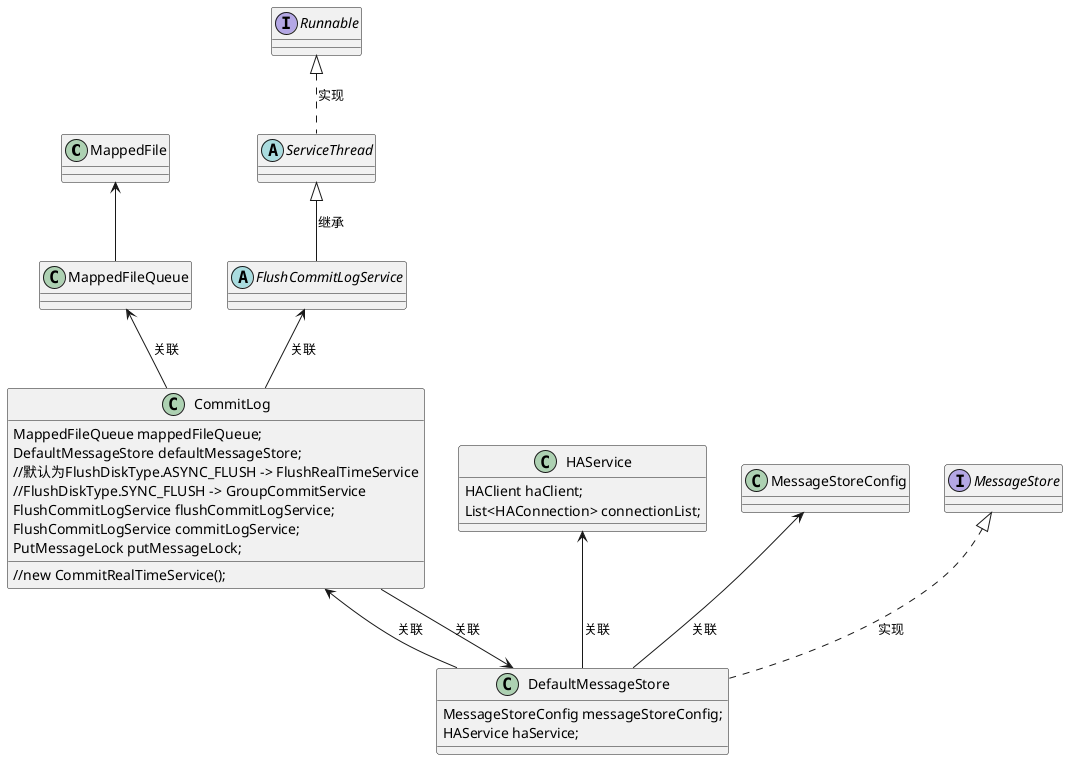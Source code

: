@startuml

class MappedFile
class MappedFileQueue
MappedFile <-- MappedFileQueue

interface Runnable
abstract class ServiceThread
abstract class FlushCommitLogService
Runnable <|.. ServiceThread: 实现
ServiceThread <|-- FlushCommitLogService: 继承

class CommitLog
MappedFileQueue <-- CommitLog: 关联
DefaultMessageStore <-- CommitLog: 关联
FlushCommitLogService <-- CommitLog: 关联



class CommitLog {
MappedFileQueue mappedFileQueue;
DefaultMessageStore defaultMessageStore;
//默认为FlushDiskType.ASYNC_FLUSH -> FlushRealTimeService
//FlushDiskType.SYNC_FLUSH -> GroupCommitService
FlushCommitLogService flushCommitLogService;
//new CommitRealTimeService();
FlushCommitLogService commitLogService;
PutMessageLock putMessageLock;
}

class HAService {
HAClient haClient;
List<HAConnection> connectionList;
}

class MessageStoreConfig
interface MessageStore
class DefaultMessageStore {
MessageStoreConfig messageStoreConfig;
HAService haService;
}
MessageStore <|.. DefaultMessageStore: 实现
CommitLog <-- DefaultMessageStore: 关联
MessageStoreConfig <-- DefaultMessageStore: 关联
HAService <-- DefaultMessageStore: 关联




@enduml